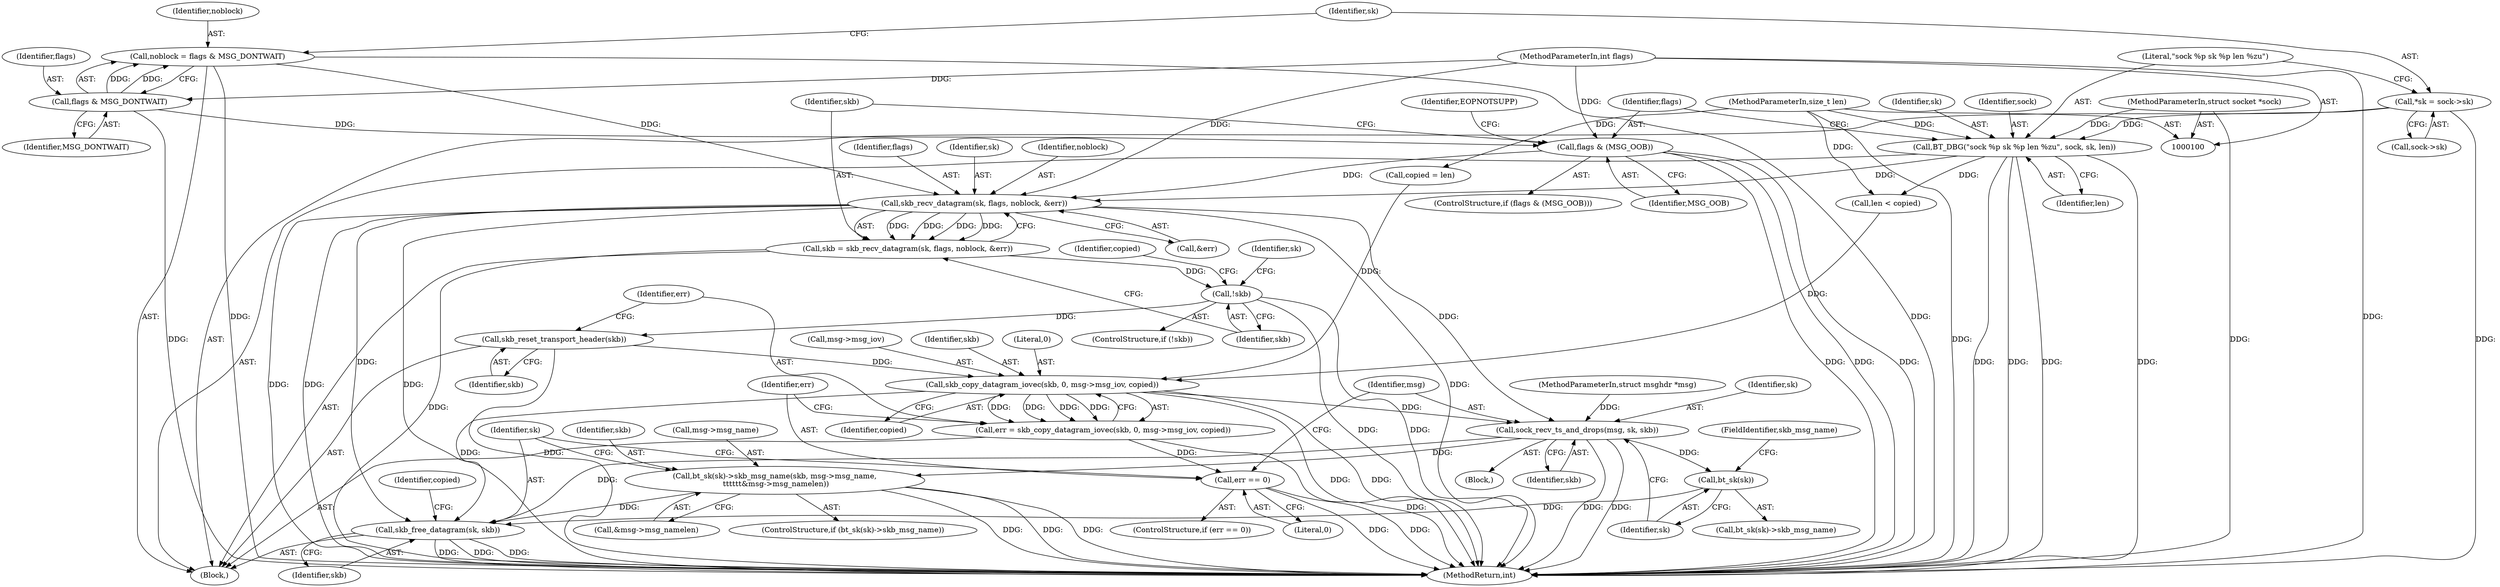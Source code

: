 digraph "0_linux_f3d3342602f8bcbf37d7c46641cb9bca7618eb1c_6@API" {
"1000136" [label="(Call,skb_recv_datagram(sk, flags, noblock, &err))"];
"1000122" [label="(Call,BT_DBG(\"sock %p sk %p len %zu\", sock, sk, len))"];
"1000102" [label="(MethodParameterIn,struct socket *sock)"];
"1000114" [label="(Call,*sk = sock->sk)"];
"1000104" [label="(MethodParameterIn,size_t len)"];
"1000128" [label="(Call,flags & (MSG_OOB))"];
"1000110" [label="(Call,flags & MSG_DONTWAIT)"];
"1000105" [label="(MethodParameterIn,int flags)"];
"1000108" [label="(Call,noblock = flags & MSG_DONTWAIT)"];
"1000134" [label="(Call,skb = skb_recv_datagram(sk, flags, noblock, &err))"];
"1000143" [label="(Call,!skb)"];
"1000174" [label="(Call,skb_reset_transport_header(skb))"];
"1000178" [label="(Call,skb_copy_datagram_iovec(skb, 0, msg->msg_iov, copied))"];
"1000176" [label="(Call,err = skb_copy_datagram_iovec(skb, 0, msg->msg_iov, copied))"];
"1000186" [label="(Call,err == 0)"];
"1000190" [label="(Call,sock_recv_ts_and_drops(msg, sk, skb))"];
"1000196" [label="(Call,bt_sk(sk))"];
"1000208" [label="(Call,skb_free_datagram(sk, skb))"];
"1000199" [label="(Call,bt_sk(sk)->skb_msg_name(skb, msg->msg_name,\n \t\t\t\t\t\t&msg->msg_namelen))"];
"1000193" [label="(Identifier,skb)"];
"1000199" [label="(Call,bt_sk(sk)->skb_msg_name(skb, msg->msg_name,\n \t\t\t\t\t\t&msg->msg_namelen))"];
"1000142" [label="(ControlStructure,if (!skb))"];
"1000130" [label="(Identifier,MSG_OOB)"];
"1000139" [label="(Identifier,noblock)"];
"1000129" [label="(Identifier,flags)"];
"1000111" [label="(Identifier,flags)"];
"1000149" [label="(Identifier,sk)"];
"1000175" [label="(Identifier,skb)"];
"1000211" [label="(Identifier,copied)"];
"1000200" [label="(Identifier,skb)"];
"1000114" [label="(Call,*sk = sock->sk)"];
"1000208" [label="(Call,skb_free_datagram(sk, skb))"];
"1000106" [label="(Block,)"];
"1000212" [label="(MethodReturn,int)"];
"1000162" [label="(Call,len < copied)"];
"1000105" [label="(MethodParameterIn,int flags)"];
"1000125" [label="(Identifier,sk)"];
"1000210" [label="(Identifier,skb)"];
"1000201" [label="(Call,msg->msg_name)"];
"1000143" [label="(Call,!skb)"];
"1000157" [label="(Identifier,copied)"];
"1000180" [label="(Literal,0)"];
"1000134" [label="(Call,skb = skb_recv_datagram(sk, flags, noblock, &err))"];
"1000122" [label="(Call,BT_DBG(\"sock %p sk %p len %zu\", sock, sk, len))"];
"1000115" [label="(Identifier,sk)"];
"1000171" [label="(Call,copied = len)"];
"1000140" [label="(Call,&err)"];
"1000104" [label="(MethodParameterIn,size_t len)"];
"1000144" [label="(Identifier,skb)"];
"1000102" [label="(MethodParameterIn,struct socket *sock)"];
"1000189" [label="(Block,)"];
"1000126" [label="(Identifier,len)"];
"1000103" [label="(MethodParameterIn,struct msghdr *msg)"];
"1000186" [label="(Call,err == 0)"];
"1000185" [label="(ControlStructure,if (err == 0))"];
"1000174" [label="(Call,skb_reset_transport_header(skb))"];
"1000110" [label="(Call,flags & MSG_DONTWAIT)"];
"1000176" [label="(Call,err = skb_copy_datagram_iovec(skb, 0, msg->msg_iov, copied))"];
"1000135" [label="(Identifier,skb)"];
"1000181" [label="(Call,msg->msg_iov)"];
"1000123" [label="(Literal,\"sock %p sk %p len %zu\")"];
"1000128" [label="(Call,flags & (MSG_OOB))"];
"1000136" [label="(Call,skb_recv_datagram(sk, flags, noblock, &err))"];
"1000124" [label="(Identifier,sock)"];
"1000209" [label="(Identifier,sk)"];
"1000116" [label="(Call,sock->sk)"];
"1000133" [label="(Identifier,EOPNOTSUPP)"];
"1000198" [label="(FieldIdentifier,skb_msg_name)"];
"1000187" [label="(Identifier,err)"];
"1000184" [label="(Identifier,copied)"];
"1000188" [label="(Literal,0)"];
"1000191" [label="(Identifier,msg)"];
"1000192" [label="(Identifier,sk)"];
"1000196" [label="(Call,bt_sk(sk))"];
"1000190" [label="(Call,sock_recv_ts_and_drops(msg, sk, skb))"];
"1000109" [label="(Identifier,noblock)"];
"1000178" [label="(Call,skb_copy_datagram_iovec(skb, 0, msg->msg_iov, copied))"];
"1000177" [label="(Identifier,err)"];
"1000138" [label="(Identifier,flags)"];
"1000127" [label="(ControlStructure,if (flags & (MSG_OOB)))"];
"1000204" [label="(Call,&msg->msg_namelen)"];
"1000112" [label="(Identifier,MSG_DONTWAIT)"];
"1000179" [label="(Identifier,skb)"];
"1000137" [label="(Identifier,sk)"];
"1000197" [label="(Identifier,sk)"];
"1000195" [label="(Call,bt_sk(sk)->skb_msg_name)"];
"1000108" [label="(Call,noblock = flags & MSG_DONTWAIT)"];
"1000194" [label="(ControlStructure,if (bt_sk(sk)->skb_msg_name))"];
"1000136" -> "1000134"  [label="AST: "];
"1000136" -> "1000140"  [label="CFG: "];
"1000137" -> "1000136"  [label="AST: "];
"1000138" -> "1000136"  [label="AST: "];
"1000139" -> "1000136"  [label="AST: "];
"1000140" -> "1000136"  [label="AST: "];
"1000134" -> "1000136"  [label="CFG: "];
"1000136" -> "1000212"  [label="DDG: "];
"1000136" -> "1000212"  [label="DDG: "];
"1000136" -> "1000212"  [label="DDG: "];
"1000136" -> "1000212"  [label="DDG: "];
"1000136" -> "1000134"  [label="DDG: "];
"1000136" -> "1000134"  [label="DDG: "];
"1000136" -> "1000134"  [label="DDG: "];
"1000136" -> "1000134"  [label="DDG: "];
"1000122" -> "1000136"  [label="DDG: "];
"1000128" -> "1000136"  [label="DDG: "];
"1000105" -> "1000136"  [label="DDG: "];
"1000108" -> "1000136"  [label="DDG: "];
"1000136" -> "1000190"  [label="DDG: "];
"1000136" -> "1000208"  [label="DDG: "];
"1000122" -> "1000106"  [label="AST: "];
"1000122" -> "1000126"  [label="CFG: "];
"1000123" -> "1000122"  [label="AST: "];
"1000124" -> "1000122"  [label="AST: "];
"1000125" -> "1000122"  [label="AST: "];
"1000126" -> "1000122"  [label="AST: "];
"1000129" -> "1000122"  [label="CFG: "];
"1000122" -> "1000212"  [label="DDG: "];
"1000122" -> "1000212"  [label="DDG: "];
"1000122" -> "1000212"  [label="DDG: "];
"1000122" -> "1000212"  [label="DDG: "];
"1000102" -> "1000122"  [label="DDG: "];
"1000114" -> "1000122"  [label="DDG: "];
"1000104" -> "1000122"  [label="DDG: "];
"1000122" -> "1000162"  [label="DDG: "];
"1000102" -> "1000100"  [label="AST: "];
"1000102" -> "1000212"  [label="DDG: "];
"1000114" -> "1000106"  [label="AST: "];
"1000114" -> "1000116"  [label="CFG: "];
"1000115" -> "1000114"  [label="AST: "];
"1000116" -> "1000114"  [label="AST: "];
"1000123" -> "1000114"  [label="CFG: "];
"1000114" -> "1000212"  [label="DDG: "];
"1000104" -> "1000100"  [label="AST: "];
"1000104" -> "1000212"  [label="DDG: "];
"1000104" -> "1000162"  [label="DDG: "];
"1000104" -> "1000171"  [label="DDG: "];
"1000128" -> "1000127"  [label="AST: "];
"1000128" -> "1000130"  [label="CFG: "];
"1000129" -> "1000128"  [label="AST: "];
"1000130" -> "1000128"  [label="AST: "];
"1000133" -> "1000128"  [label="CFG: "];
"1000135" -> "1000128"  [label="CFG: "];
"1000128" -> "1000212"  [label="DDG: "];
"1000128" -> "1000212"  [label="DDG: "];
"1000128" -> "1000212"  [label="DDG: "];
"1000110" -> "1000128"  [label="DDG: "];
"1000105" -> "1000128"  [label="DDG: "];
"1000110" -> "1000108"  [label="AST: "];
"1000110" -> "1000112"  [label="CFG: "];
"1000111" -> "1000110"  [label="AST: "];
"1000112" -> "1000110"  [label="AST: "];
"1000108" -> "1000110"  [label="CFG: "];
"1000110" -> "1000212"  [label="DDG: "];
"1000110" -> "1000108"  [label="DDG: "];
"1000110" -> "1000108"  [label="DDG: "];
"1000105" -> "1000110"  [label="DDG: "];
"1000105" -> "1000100"  [label="AST: "];
"1000105" -> "1000212"  [label="DDG: "];
"1000108" -> "1000106"  [label="AST: "];
"1000109" -> "1000108"  [label="AST: "];
"1000115" -> "1000108"  [label="CFG: "];
"1000108" -> "1000212"  [label="DDG: "];
"1000108" -> "1000212"  [label="DDG: "];
"1000134" -> "1000106"  [label="AST: "];
"1000135" -> "1000134"  [label="AST: "];
"1000144" -> "1000134"  [label="CFG: "];
"1000134" -> "1000212"  [label="DDG: "];
"1000134" -> "1000143"  [label="DDG: "];
"1000143" -> "1000142"  [label="AST: "];
"1000143" -> "1000144"  [label="CFG: "];
"1000144" -> "1000143"  [label="AST: "];
"1000149" -> "1000143"  [label="CFG: "];
"1000157" -> "1000143"  [label="CFG: "];
"1000143" -> "1000212"  [label="DDG: "];
"1000143" -> "1000212"  [label="DDG: "];
"1000143" -> "1000174"  [label="DDG: "];
"1000174" -> "1000106"  [label="AST: "];
"1000174" -> "1000175"  [label="CFG: "];
"1000175" -> "1000174"  [label="AST: "];
"1000177" -> "1000174"  [label="CFG: "];
"1000174" -> "1000212"  [label="DDG: "];
"1000174" -> "1000178"  [label="DDG: "];
"1000178" -> "1000176"  [label="AST: "];
"1000178" -> "1000184"  [label="CFG: "];
"1000179" -> "1000178"  [label="AST: "];
"1000180" -> "1000178"  [label="AST: "];
"1000181" -> "1000178"  [label="AST: "];
"1000184" -> "1000178"  [label="AST: "];
"1000176" -> "1000178"  [label="CFG: "];
"1000178" -> "1000212"  [label="DDG: "];
"1000178" -> "1000212"  [label="DDG: "];
"1000178" -> "1000176"  [label="DDG: "];
"1000178" -> "1000176"  [label="DDG: "];
"1000178" -> "1000176"  [label="DDG: "];
"1000178" -> "1000176"  [label="DDG: "];
"1000162" -> "1000178"  [label="DDG: "];
"1000171" -> "1000178"  [label="DDG: "];
"1000178" -> "1000190"  [label="DDG: "];
"1000178" -> "1000208"  [label="DDG: "];
"1000176" -> "1000106"  [label="AST: "];
"1000177" -> "1000176"  [label="AST: "];
"1000187" -> "1000176"  [label="CFG: "];
"1000176" -> "1000212"  [label="DDG: "];
"1000176" -> "1000186"  [label="DDG: "];
"1000186" -> "1000185"  [label="AST: "];
"1000186" -> "1000188"  [label="CFG: "];
"1000187" -> "1000186"  [label="AST: "];
"1000188" -> "1000186"  [label="AST: "];
"1000191" -> "1000186"  [label="CFG: "];
"1000209" -> "1000186"  [label="CFG: "];
"1000186" -> "1000212"  [label="DDG: "];
"1000186" -> "1000212"  [label="DDG: "];
"1000190" -> "1000189"  [label="AST: "];
"1000190" -> "1000193"  [label="CFG: "];
"1000191" -> "1000190"  [label="AST: "];
"1000192" -> "1000190"  [label="AST: "];
"1000193" -> "1000190"  [label="AST: "];
"1000197" -> "1000190"  [label="CFG: "];
"1000190" -> "1000212"  [label="DDG: "];
"1000190" -> "1000212"  [label="DDG: "];
"1000103" -> "1000190"  [label="DDG: "];
"1000190" -> "1000196"  [label="DDG: "];
"1000190" -> "1000199"  [label="DDG: "];
"1000190" -> "1000208"  [label="DDG: "];
"1000196" -> "1000195"  [label="AST: "];
"1000196" -> "1000197"  [label="CFG: "];
"1000197" -> "1000196"  [label="AST: "];
"1000198" -> "1000196"  [label="CFG: "];
"1000196" -> "1000208"  [label="DDG: "];
"1000208" -> "1000106"  [label="AST: "];
"1000208" -> "1000210"  [label="CFG: "];
"1000209" -> "1000208"  [label="AST: "];
"1000210" -> "1000208"  [label="AST: "];
"1000211" -> "1000208"  [label="CFG: "];
"1000208" -> "1000212"  [label="DDG: "];
"1000208" -> "1000212"  [label="DDG: "];
"1000208" -> "1000212"  [label="DDG: "];
"1000199" -> "1000208"  [label="DDG: "];
"1000199" -> "1000194"  [label="AST: "];
"1000199" -> "1000204"  [label="CFG: "];
"1000200" -> "1000199"  [label="AST: "];
"1000201" -> "1000199"  [label="AST: "];
"1000204" -> "1000199"  [label="AST: "];
"1000209" -> "1000199"  [label="CFG: "];
"1000199" -> "1000212"  [label="DDG: "];
"1000199" -> "1000212"  [label="DDG: "];
"1000199" -> "1000212"  [label="DDG: "];
}
